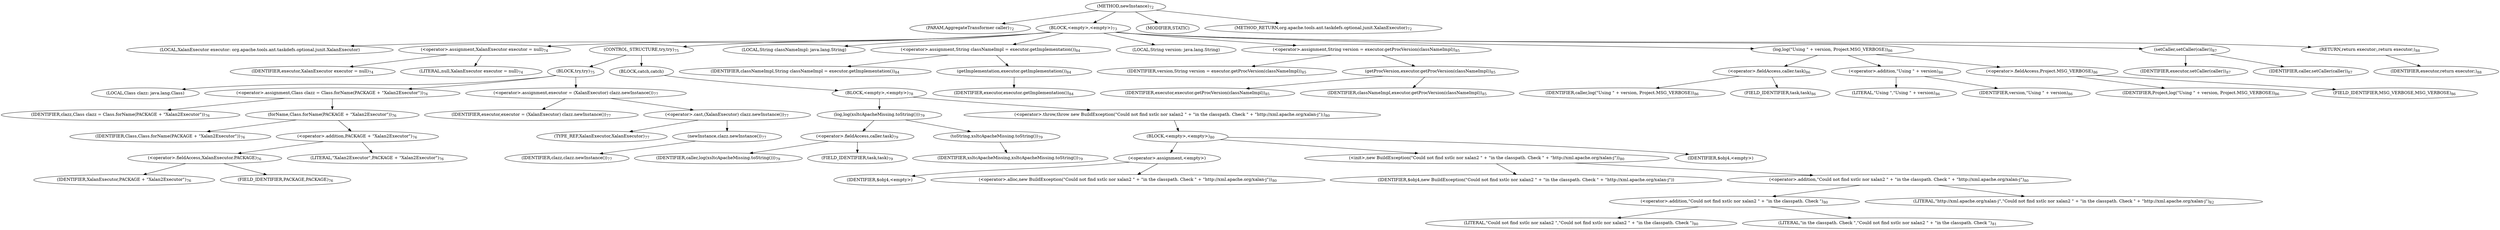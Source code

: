 digraph "newInstance" {  
"103" [label = <(METHOD,newInstance)<SUB>72</SUB>> ]
"104" [label = <(PARAM,AggregateTransformer caller)<SUB>72</SUB>> ]
"105" [label = <(BLOCK,&lt;empty&gt;,&lt;empty&gt;)<SUB>73</SUB>> ]
"106" [label = <(LOCAL,XalanExecutor executor: org.apache.tools.ant.taskdefs.optional.junit.XalanExecutor)> ]
"107" [label = <(&lt;operator&gt;.assignment,XalanExecutor executor = null)<SUB>74</SUB>> ]
"108" [label = <(IDENTIFIER,executor,XalanExecutor executor = null)<SUB>74</SUB>> ]
"109" [label = <(LITERAL,null,XalanExecutor executor = null)<SUB>74</SUB>> ]
"110" [label = <(CONTROL_STRUCTURE,try,try)<SUB>75</SUB>> ]
"111" [label = <(BLOCK,try,try)<SUB>75</SUB>> ]
"112" [label = <(LOCAL,Class clazz: java.lang.Class)> ]
"113" [label = <(&lt;operator&gt;.assignment,Class clazz = Class.forName(PACKAGE + &quot;Xalan2Executor&quot;))<SUB>76</SUB>> ]
"114" [label = <(IDENTIFIER,clazz,Class clazz = Class.forName(PACKAGE + &quot;Xalan2Executor&quot;))<SUB>76</SUB>> ]
"115" [label = <(forName,Class.forName(PACKAGE + &quot;Xalan2Executor&quot;))<SUB>76</SUB>> ]
"116" [label = <(IDENTIFIER,Class,Class.forName(PACKAGE + &quot;Xalan2Executor&quot;))<SUB>76</SUB>> ]
"117" [label = <(&lt;operator&gt;.addition,PACKAGE + &quot;Xalan2Executor&quot;)<SUB>76</SUB>> ]
"118" [label = <(&lt;operator&gt;.fieldAccess,XalanExecutor.PACKAGE)<SUB>76</SUB>> ]
"119" [label = <(IDENTIFIER,XalanExecutor,PACKAGE + &quot;Xalan2Executor&quot;)<SUB>76</SUB>> ]
"120" [label = <(FIELD_IDENTIFIER,PACKAGE,PACKAGE)<SUB>76</SUB>> ]
"121" [label = <(LITERAL,&quot;Xalan2Executor&quot;,PACKAGE + &quot;Xalan2Executor&quot;)<SUB>76</SUB>> ]
"122" [label = <(&lt;operator&gt;.assignment,executor = (XalanExecutor) clazz.newInstance())<SUB>77</SUB>> ]
"123" [label = <(IDENTIFIER,executor,executor = (XalanExecutor) clazz.newInstance())<SUB>77</SUB>> ]
"124" [label = <(&lt;operator&gt;.cast,(XalanExecutor) clazz.newInstance())<SUB>77</SUB>> ]
"125" [label = <(TYPE_REF,XalanExecutor,XalanExecutor)<SUB>77</SUB>> ]
"126" [label = <(newInstance,clazz.newInstance())<SUB>77</SUB>> ]
"127" [label = <(IDENTIFIER,clazz,clazz.newInstance())<SUB>77</SUB>> ]
"128" [label = <(BLOCK,catch,catch)> ]
"129" [label = <(BLOCK,&lt;empty&gt;,&lt;empty&gt;)<SUB>78</SUB>> ]
"130" [label = <(log,log(xsltcApacheMissing.toString()))<SUB>79</SUB>> ]
"131" [label = <(&lt;operator&gt;.fieldAccess,caller.task)<SUB>79</SUB>> ]
"132" [label = <(IDENTIFIER,caller,log(xsltcApacheMissing.toString()))<SUB>79</SUB>> ]
"133" [label = <(FIELD_IDENTIFIER,task,task)<SUB>79</SUB>> ]
"134" [label = <(toString,xsltcApacheMissing.toString())<SUB>79</SUB>> ]
"135" [label = <(IDENTIFIER,xsltcApacheMissing,xsltcApacheMissing.toString())<SUB>79</SUB>> ]
"136" [label = <(&lt;operator&gt;.throw,throw new BuildException(&quot;Could not find xstlc nor xalan2 &quot; + &quot;in the classpath. Check &quot; + &quot;http://xml.apache.org/xalan-j&quot;);)<SUB>80</SUB>> ]
"137" [label = <(BLOCK,&lt;empty&gt;,&lt;empty&gt;)<SUB>80</SUB>> ]
"138" [label = <(&lt;operator&gt;.assignment,&lt;empty&gt;)> ]
"139" [label = <(IDENTIFIER,$obj4,&lt;empty&gt;)> ]
"140" [label = <(&lt;operator&gt;.alloc,new BuildException(&quot;Could not find xstlc nor xalan2 &quot; + &quot;in the classpath. Check &quot; + &quot;http://xml.apache.org/xalan-j&quot;))<SUB>80</SUB>> ]
"141" [label = <(&lt;init&gt;,new BuildException(&quot;Could not find xstlc nor xalan2 &quot; + &quot;in the classpath. Check &quot; + &quot;http://xml.apache.org/xalan-j&quot;))<SUB>80</SUB>> ]
"142" [label = <(IDENTIFIER,$obj4,new BuildException(&quot;Could not find xstlc nor xalan2 &quot; + &quot;in the classpath. Check &quot; + &quot;http://xml.apache.org/xalan-j&quot;))> ]
"143" [label = <(&lt;operator&gt;.addition,&quot;Could not find xstlc nor xalan2 &quot; + &quot;in the classpath. Check &quot; + &quot;http://xml.apache.org/xalan-j&quot;)<SUB>80</SUB>> ]
"144" [label = <(&lt;operator&gt;.addition,&quot;Could not find xstlc nor xalan2 &quot; + &quot;in the classpath. Check &quot;)<SUB>80</SUB>> ]
"145" [label = <(LITERAL,&quot;Could not find xstlc nor xalan2 &quot;,&quot;Could not find xstlc nor xalan2 &quot; + &quot;in the classpath. Check &quot;)<SUB>80</SUB>> ]
"146" [label = <(LITERAL,&quot;in the classpath. Check &quot;,&quot;Could not find xstlc nor xalan2 &quot; + &quot;in the classpath. Check &quot;)<SUB>81</SUB>> ]
"147" [label = <(LITERAL,&quot;http://xml.apache.org/xalan-j&quot;,&quot;Could not find xstlc nor xalan2 &quot; + &quot;in the classpath. Check &quot; + &quot;http://xml.apache.org/xalan-j&quot;)<SUB>82</SUB>> ]
"148" [label = <(IDENTIFIER,$obj4,&lt;empty&gt;)> ]
"149" [label = <(LOCAL,String classNameImpl: java.lang.String)> ]
"150" [label = <(&lt;operator&gt;.assignment,String classNameImpl = executor.getImplementation())<SUB>84</SUB>> ]
"151" [label = <(IDENTIFIER,classNameImpl,String classNameImpl = executor.getImplementation())<SUB>84</SUB>> ]
"152" [label = <(getImplementation,executor.getImplementation())<SUB>84</SUB>> ]
"153" [label = <(IDENTIFIER,executor,executor.getImplementation())<SUB>84</SUB>> ]
"154" [label = <(LOCAL,String version: java.lang.String)> ]
"155" [label = <(&lt;operator&gt;.assignment,String version = executor.getProcVersion(classNameImpl))<SUB>85</SUB>> ]
"156" [label = <(IDENTIFIER,version,String version = executor.getProcVersion(classNameImpl))<SUB>85</SUB>> ]
"157" [label = <(getProcVersion,executor.getProcVersion(classNameImpl))<SUB>85</SUB>> ]
"158" [label = <(IDENTIFIER,executor,executor.getProcVersion(classNameImpl))<SUB>85</SUB>> ]
"159" [label = <(IDENTIFIER,classNameImpl,executor.getProcVersion(classNameImpl))<SUB>85</SUB>> ]
"160" [label = <(log,log(&quot;Using &quot; + version, Project.MSG_VERBOSE))<SUB>86</SUB>> ]
"161" [label = <(&lt;operator&gt;.fieldAccess,caller.task)<SUB>86</SUB>> ]
"162" [label = <(IDENTIFIER,caller,log(&quot;Using &quot; + version, Project.MSG_VERBOSE))<SUB>86</SUB>> ]
"163" [label = <(FIELD_IDENTIFIER,task,task)<SUB>86</SUB>> ]
"164" [label = <(&lt;operator&gt;.addition,&quot;Using &quot; + version)<SUB>86</SUB>> ]
"165" [label = <(LITERAL,&quot;Using &quot;,&quot;Using &quot; + version)<SUB>86</SUB>> ]
"166" [label = <(IDENTIFIER,version,&quot;Using &quot; + version)<SUB>86</SUB>> ]
"167" [label = <(&lt;operator&gt;.fieldAccess,Project.MSG_VERBOSE)<SUB>86</SUB>> ]
"168" [label = <(IDENTIFIER,Project,log(&quot;Using &quot; + version, Project.MSG_VERBOSE))<SUB>86</SUB>> ]
"169" [label = <(FIELD_IDENTIFIER,MSG_VERBOSE,MSG_VERBOSE)<SUB>86</SUB>> ]
"170" [label = <(setCaller,setCaller(caller))<SUB>87</SUB>> ]
"171" [label = <(IDENTIFIER,executor,setCaller(caller))<SUB>87</SUB>> ]
"172" [label = <(IDENTIFIER,caller,setCaller(caller))<SUB>87</SUB>> ]
"173" [label = <(RETURN,return executor;,return executor;)<SUB>88</SUB>> ]
"174" [label = <(IDENTIFIER,executor,return executor;)<SUB>88</SUB>> ]
"175" [label = <(MODIFIER,STATIC)> ]
"176" [label = <(METHOD_RETURN,org.apache.tools.ant.taskdefs.optional.junit.XalanExecutor)<SUB>72</SUB>> ]
  "103" -> "104" 
  "103" -> "105" 
  "103" -> "175" 
  "103" -> "176" 
  "105" -> "106" 
  "105" -> "107" 
  "105" -> "110" 
  "105" -> "149" 
  "105" -> "150" 
  "105" -> "154" 
  "105" -> "155" 
  "105" -> "160" 
  "105" -> "170" 
  "105" -> "173" 
  "107" -> "108" 
  "107" -> "109" 
  "110" -> "111" 
  "110" -> "128" 
  "111" -> "112" 
  "111" -> "113" 
  "111" -> "122" 
  "113" -> "114" 
  "113" -> "115" 
  "115" -> "116" 
  "115" -> "117" 
  "117" -> "118" 
  "117" -> "121" 
  "118" -> "119" 
  "118" -> "120" 
  "122" -> "123" 
  "122" -> "124" 
  "124" -> "125" 
  "124" -> "126" 
  "126" -> "127" 
  "128" -> "129" 
  "129" -> "130" 
  "129" -> "136" 
  "130" -> "131" 
  "130" -> "134" 
  "131" -> "132" 
  "131" -> "133" 
  "134" -> "135" 
  "136" -> "137" 
  "137" -> "138" 
  "137" -> "141" 
  "137" -> "148" 
  "138" -> "139" 
  "138" -> "140" 
  "141" -> "142" 
  "141" -> "143" 
  "143" -> "144" 
  "143" -> "147" 
  "144" -> "145" 
  "144" -> "146" 
  "150" -> "151" 
  "150" -> "152" 
  "152" -> "153" 
  "155" -> "156" 
  "155" -> "157" 
  "157" -> "158" 
  "157" -> "159" 
  "160" -> "161" 
  "160" -> "164" 
  "160" -> "167" 
  "161" -> "162" 
  "161" -> "163" 
  "164" -> "165" 
  "164" -> "166" 
  "167" -> "168" 
  "167" -> "169" 
  "170" -> "171" 
  "170" -> "172" 
  "173" -> "174" 
}
